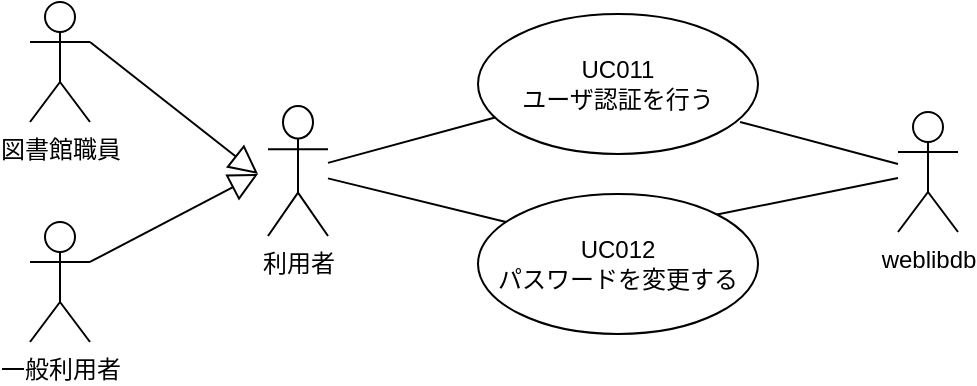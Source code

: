 <mxfile version="19.0.3" type="device" pages="4"><diagram id="E79Mts7xt68J3PyRKj1p" name="UC01：ユーザ認証機能"><mxGraphModel dx="1422" dy="875" grid="1" gridSize="10" guides="1" tooltips="1" connect="1" arrows="1" fold="1" page="1" pageScale="1" pageWidth="1100" pageHeight="850" math="0" shadow="0"><root><mxCell id="0"/><mxCell id="1" parent="0"/><mxCell id="qH5uKrCWJBk_L7eCXfKu-8" value="" style="edgeStyle=none;rounded=0;orthogonalLoop=1;jettySize=auto;html=1;endArrow=none;endFill=0;" edge="1" parent="1" source="Dov5Gk3bJ1---N88IWM_-1" target="Dov5Gk3bJ1---N88IWM_-2"><mxGeometry relative="1" as="geometry"/></mxCell><mxCell id="qH5uKrCWJBk_L7eCXfKu-26" style="edgeStyle=none;rounded=0;orthogonalLoop=1;jettySize=auto;html=1;entryX=0.1;entryY=0.2;entryDx=0;entryDy=0;entryPerimeter=0;endArrow=none;endFill=0;" edge="1" parent="1" source="Dov5Gk3bJ1---N88IWM_-1" target="qH5uKrCWJBk_L7eCXfKu-23"><mxGeometry relative="1" as="geometry"/></mxCell><mxCell id="Dov5Gk3bJ1---N88IWM_-1" value="利用者" style="shape=umlActor;verticalLabelPosition=bottom;verticalAlign=top;html=1;" vertex="1" parent="1"><mxGeometry x="345" y="126" width="30" height="65" as="geometry"/></mxCell><mxCell id="Dov5Gk3bJ1---N88IWM_-2" value="UC011&lt;br&gt;ユーザ認証を行う" style="ellipse;whiteSpace=wrap;html=1;shadow=0;sketch=0;gradientColor=#ffffff;" vertex="1" parent="1"><mxGeometry x="450" y="80" width="140" height="70" as="geometry"/></mxCell><mxCell id="qH5uKrCWJBk_L7eCXfKu-1" value="図書館職員" style="shape=umlActor;verticalLabelPosition=bottom;verticalAlign=top;html=1;shadow=0;sketch=0;gradientColor=#ffffff;" vertex="1" parent="1"><mxGeometry x="226" y="74" width="30" height="60" as="geometry"/></mxCell><mxCell id="qH5uKrCWJBk_L7eCXfKu-4" value="一般利用者" style="shape=umlActor;verticalLabelPosition=bottom;verticalAlign=top;html=1;shadow=0;sketch=0;gradientColor=#ffffff;" vertex="1" parent="1"><mxGeometry x="226" y="184" width="30" height="60" as="geometry"/></mxCell><mxCell id="qH5uKrCWJBk_L7eCXfKu-6" value="" style="endArrow=block;endFill=0;endSize=12;html=1;rounded=0;exitX=1;exitY=0.333;exitDx=0;exitDy=0;exitPerimeter=0;" edge="1" parent="1" source="qH5uKrCWJBk_L7eCXfKu-1"><mxGeometry width="160" relative="1" as="geometry"><mxPoint x="250" y="100" as="sourcePoint"/><mxPoint x="340" y="160" as="targetPoint"/></mxGeometry></mxCell><mxCell id="qH5uKrCWJBk_L7eCXfKu-7" value="" style="endArrow=block;endFill=0;endSize=12;html=1;rounded=0;exitX=1;exitY=0.333;exitDx=0;exitDy=0;exitPerimeter=0;" edge="1" parent="1" source="qH5uKrCWJBk_L7eCXfKu-4"><mxGeometry width="160" relative="1" as="geometry"><mxPoint x="630" y="420" as="sourcePoint"/><mxPoint x="340" y="160" as="targetPoint"/></mxGeometry></mxCell><mxCell id="qH5uKrCWJBk_L7eCXfKu-13" style="edgeStyle=none;rounded=0;orthogonalLoop=1;jettySize=auto;html=1;entryX=0.936;entryY=0.771;entryDx=0;entryDy=0;endArrow=none;endFill=0;entryPerimeter=0;" edge="1" parent="1" source="qH5uKrCWJBk_L7eCXfKu-9" target="Dov5Gk3bJ1---N88IWM_-2"><mxGeometry relative="1" as="geometry"/></mxCell><mxCell id="qH5uKrCWJBk_L7eCXfKu-27" style="edgeStyle=none;rounded=0;orthogonalLoop=1;jettySize=auto;html=1;entryX=1;entryY=0;entryDx=0;entryDy=0;endArrow=none;endFill=0;" edge="1" parent="1" source="qH5uKrCWJBk_L7eCXfKu-9" target="qH5uKrCWJBk_L7eCXfKu-23"><mxGeometry relative="1" as="geometry"/></mxCell><mxCell id="qH5uKrCWJBk_L7eCXfKu-9" value="weblibdb" style="shape=umlActor;verticalLabelPosition=bottom;verticalAlign=top;html=1;shadow=0;sketch=0;gradientColor=#ffffff;" vertex="1" parent="1"><mxGeometry x="660" y="129" width="30" height="60" as="geometry"/></mxCell><mxCell id="qH5uKrCWJBk_L7eCXfKu-23" value="UC012&lt;br&gt;パスワードを変更する" style="ellipse;whiteSpace=wrap;html=1;shadow=0;sketch=0;gradientColor=#ffffff;" vertex="1" parent="1"><mxGeometry x="450" y="170" width="140" height="70" as="geometry"/></mxCell></root></mxGraphModel></diagram><diagram id="Mk1-42kypsF4THv5X2RK" name="UC02：利用者管理機能"><mxGraphModel dx="1422" dy="875" grid="1" gridSize="10" guides="1" tooltips="1" connect="1" arrows="1" fold="1" page="1" pageScale="1" pageWidth="1100" pageHeight="850" math="0" shadow="0"><root><mxCell id="0"/><mxCell id="1" parent="0"/><mxCell id="4IcZFwLEnwaGH2Uy1l0t-1" value="UC024&lt;br&gt;利用者を登録する" style="ellipse;whiteSpace=wrap;html=1;" vertex="1" parent="1"><mxGeometry x="250" y="63" width="140" height="70" as="geometry"/></mxCell><mxCell id="4IcZFwLEnwaGH2Uy1l0t-2" value="UC021&lt;br&gt;利用者を検索する" style="ellipse;whiteSpace=wrap;html=1;" vertex="1" parent="1"><mxGeometry x="239" y="249" width="140" height="70" as="geometry"/></mxCell><mxCell id="4IcZFwLEnwaGH2Uy1l0t-3" value="UC022&lt;br&gt;利用者を更新する" style="ellipse;whiteSpace=wrap;html=1;" vertex="1" parent="1"><mxGeometry x="409" y="109" width="140" height="70" as="geometry"/></mxCell><mxCell id="4IcZFwLEnwaGH2Uy1l0t-4" value="UC023&lt;br&gt;利用者を削除する" style="ellipse;whiteSpace=wrap;html=1;" vertex="1" parent="1"><mxGeometry x="409" y="205" width="140" height="70" as="geometry"/></mxCell><mxCell id="4IcZFwLEnwaGH2Uy1l0t-5" value="Extends" style="endArrow=block;endSize=16;endFill=0;html=1;rounded=0;dashed=1;exitX=0.736;exitY=0.029;exitDx=0;exitDy=0;exitPerimeter=0;entryX=0;entryY=1;entryDx=0;entryDy=0;" edge="1" parent="1" source="4IcZFwLEnwaGH2Uy1l0t-2" target="4IcZFwLEnwaGH2Uy1l0t-3"><mxGeometry width="160" relative="1" as="geometry"><mxPoint x="429" y="109" as="sourcePoint"/><mxPoint x="589" y="109" as="targetPoint"/></mxGeometry></mxCell><mxCell id="4IcZFwLEnwaGH2Uy1l0t-6" value="Extends" style="endArrow=block;endSize=16;endFill=0;html=1;rounded=0;dashed=1;exitX=1.014;exitY=0.371;exitDx=0;exitDy=0;exitPerimeter=0;entryX=0.064;entryY=0.814;entryDx=0;entryDy=0;entryPerimeter=0;" edge="1" parent="1" source="4IcZFwLEnwaGH2Uy1l0t-2" target="4IcZFwLEnwaGH2Uy1l0t-4"><mxGeometry x="0.281" y="-13" width="160" relative="1" as="geometry"><mxPoint x="429" y="109" as="sourcePoint"/><mxPoint x="429" y="289" as="targetPoint"/><mxPoint as="offset"/></mxGeometry></mxCell><mxCell id="4IcZFwLEnwaGH2Uy1l0t-7" style="edgeStyle=none;rounded=0;orthogonalLoop=1;jettySize=auto;html=1;endArrow=none;endFill=0;" edge="1" parent="1" source="4IcZFwLEnwaGH2Uy1l0t-9"><mxGeometry relative="1" as="geometry"><mxPoint x="249" y="109" as="targetPoint"/></mxGeometry></mxCell><mxCell id="4IcZFwLEnwaGH2Uy1l0t-8" style="edgeStyle=none;rounded=0;orthogonalLoop=1;jettySize=auto;html=1;entryX=0;entryY=0.5;entryDx=0;entryDy=0;endArrow=none;endFill=0;" edge="1" parent="1" source="4IcZFwLEnwaGH2Uy1l0t-9" target="4IcZFwLEnwaGH2Uy1l0t-2"><mxGeometry relative="1" as="geometry"/></mxCell><mxCell id="4IcZFwLEnwaGH2Uy1l0t-9" value="利用者" style="shape=umlActor;verticalLabelPosition=bottom;verticalAlign=top;html=1;" vertex="1" parent="1"><mxGeometry x="160" y="169" width="30" height="60" as="geometry"/></mxCell><mxCell id="4IcZFwLEnwaGH2Uy1l0t-10" style="edgeStyle=none;rounded=0;orthogonalLoop=1;jettySize=auto;html=1;entryX=1;entryY=0.5;entryDx=0;entryDy=0;endArrow=none;endFill=0;" edge="1" parent="1" source="4IcZFwLEnwaGH2Uy1l0t-14" target="4IcZFwLEnwaGH2Uy1l0t-3"><mxGeometry relative="1" as="geometry"/></mxCell><mxCell id="4IcZFwLEnwaGH2Uy1l0t-11" style="edgeStyle=none;rounded=0;orthogonalLoop=1;jettySize=auto;html=1;entryX=1;entryY=0.5;entryDx=0;entryDy=0;endArrow=none;endFill=0;" edge="1" parent="1" source="4IcZFwLEnwaGH2Uy1l0t-14" target="4IcZFwLEnwaGH2Uy1l0t-4"><mxGeometry relative="1" as="geometry"/></mxCell><mxCell id="4IcZFwLEnwaGH2Uy1l0t-12" style="edgeStyle=none;rounded=0;orthogonalLoop=1;jettySize=auto;html=1;entryX=1;entryY=1;entryDx=0;entryDy=0;endArrow=none;endFill=0;" edge="1" parent="1" source="4IcZFwLEnwaGH2Uy1l0t-14" target="4IcZFwLEnwaGH2Uy1l0t-2"><mxGeometry relative="1" as="geometry"><Array as="points"><mxPoint x="599" y="309"/></Array></mxGeometry></mxCell><mxCell id="4IcZFwLEnwaGH2Uy1l0t-13" style="edgeStyle=none;rounded=0;orthogonalLoop=1;jettySize=auto;html=1;entryX=1;entryY=0.5;entryDx=0;entryDy=0;endArrow=none;endFill=0;" edge="1" parent="1" source="4IcZFwLEnwaGH2Uy1l0t-14" target="4IcZFwLEnwaGH2Uy1l0t-1"><mxGeometry relative="1" as="geometry"><Array as="points"><mxPoint x="599" y="98"/></Array></mxGeometry></mxCell><mxCell id="4IcZFwLEnwaGH2Uy1l0t-14" value="weblibdb" style="shape=umlActor;verticalLabelPosition=bottom;verticalAlign=top;html=1;" vertex="1" parent="1"><mxGeometry x="690" y="169" width="30" height="60" as="geometry"/></mxCell><mxCell id="izRaD0UV3nwtc9agUR40-1" value="一般利用者は、UC022とUC024が許可されている。" style="shape=note;whiteSpace=wrap;html=1;backgroundOutline=1;darkOpacity=0.05;shadow=0;sketch=0;gradientColor=#ffffff;size=20;" vertex="1" parent="1"><mxGeometry x="270" y="375" width="320" height="50" as="geometry"/></mxCell></root></mxGraphModel></diagram><diagram id="9bb4WxJ4NTkK1pEGhtCU" name="UC03：資料管理"><mxGraphModel dx="1422" dy="875" grid="1" gridSize="10" guides="1" tooltips="1" connect="1" arrows="1" fold="1" page="1" pageScale="1" pageWidth="1100" pageHeight="850" math="0" shadow="0"><root><mxCell id="0"/><mxCell id="1" parent="0"/><mxCell id="pRghYCN9hHpiadFfyEcC-1" value="UC034&lt;br&gt;資料を登録する" style="ellipse;whiteSpace=wrap;html=1;" vertex="1" parent="1"><mxGeometry x="250" y="63" width="140" height="70" as="geometry"/></mxCell><mxCell id="pRghYCN9hHpiadFfyEcC-2" value="UC031&lt;br&gt;資料を検索する" style="ellipse;whiteSpace=wrap;html=1;" vertex="1" parent="1"><mxGeometry x="239" y="249" width="140" height="70" as="geometry"/></mxCell><mxCell id="pRghYCN9hHpiadFfyEcC-3" value="UC032&lt;br&gt;資料を更新する" style="ellipse;whiteSpace=wrap;html=1;" vertex="1" parent="1"><mxGeometry x="409" y="109" width="140" height="70" as="geometry"/></mxCell><mxCell id="pRghYCN9hHpiadFfyEcC-4" value="UC033&lt;br&gt;資料を削除する" style="ellipse;whiteSpace=wrap;html=1;" vertex="1" parent="1"><mxGeometry x="409" y="205" width="140" height="70" as="geometry"/></mxCell><mxCell id="pRghYCN9hHpiadFfyEcC-5" value="Extends" style="endArrow=block;endSize=16;endFill=0;html=1;rounded=0;dashed=1;exitX=0.736;exitY=0.029;exitDx=0;exitDy=0;exitPerimeter=0;entryX=0;entryY=1;entryDx=0;entryDy=0;" edge="1" parent="1" source="pRghYCN9hHpiadFfyEcC-2" target="pRghYCN9hHpiadFfyEcC-3"><mxGeometry width="160" relative="1" as="geometry"><mxPoint x="429" y="109" as="sourcePoint"/><mxPoint x="589" y="109" as="targetPoint"/></mxGeometry></mxCell><mxCell id="pRghYCN9hHpiadFfyEcC-6" value="Extends" style="endArrow=block;endSize=16;endFill=0;html=1;rounded=0;dashed=1;exitX=1.014;exitY=0.371;exitDx=0;exitDy=0;exitPerimeter=0;entryX=0.064;entryY=0.814;entryDx=0;entryDy=0;entryPerimeter=0;" edge="1" parent="1" source="pRghYCN9hHpiadFfyEcC-2" target="pRghYCN9hHpiadFfyEcC-4"><mxGeometry x="0.281" y="-13" width="160" relative="1" as="geometry"><mxPoint x="429" y="109" as="sourcePoint"/><mxPoint x="429" y="289" as="targetPoint"/><mxPoint as="offset"/></mxGeometry></mxCell><mxCell id="pRghYCN9hHpiadFfyEcC-7" style="edgeStyle=none;rounded=0;orthogonalLoop=1;jettySize=auto;html=1;endArrow=none;endFill=0;" edge="1" parent="1" source="pRghYCN9hHpiadFfyEcC-9"><mxGeometry relative="1" as="geometry"><mxPoint x="249" y="109" as="targetPoint"/></mxGeometry></mxCell><mxCell id="pRghYCN9hHpiadFfyEcC-8" style="edgeStyle=none;rounded=0;orthogonalLoop=1;jettySize=auto;html=1;entryX=0;entryY=0.5;entryDx=0;entryDy=0;endArrow=none;endFill=0;" edge="1" parent="1" source="pRghYCN9hHpiadFfyEcC-9" target="pRghYCN9hHpiadFfyEcC-2"><mxGeometry relative="1" as="geometry"/></mxCell><mxCell id="pRghYCN9hHpiadFfyEcC-9" value="利用者" style="shape=umlActor;verticalLabelPosition=bottom;verticalAlign=top;html=1;" vertex="1" parent="1"><mxGeometry x="160" y="169" width="30" height="60" as="geometry"/></mxCell><mxCell id="pRghYCN9hHpiadFfyEcC-10" style="edgeStyle=none;rounded=0;orthogonalLoop=1;jettySize=auto;html=1;entryX=1;entryY=0.5;entryDx=0;entryDy=0;endArrow=none;endFill=0;" edge="1" parent="1" source="pRghYCN9hHpiadFfyEcC-14" target="pRghYCN9hHpiadFfyEcC-3"><mxGeometry relative="1" as="geometry"/></mxCell><mxCell id="pRghYCN9hHpiadFfyEcC-11" style="edgeStyle=none;rounded=0;orthogonalLoop=1;jettySize=auto;html=1;entryX=1;entryY=0.5;entryDx=0;entryDy=0;endArrow=none;endFill=0;" edge="1" parent="1" source="pRghYCN9hHpiadFfyEcC-14" target="pRghYCN9hHpiadFfyEcC-4"><mxGeometry relative="1" as="geometry"/></mxCell><mxCell id="pRghYCN9hHpiadFfyEcC-12" style="edgeStyle=none;rounded=0;orthogonalLoop=1;jettySize=auto;html=1;entryX=1;entryY=1;entryDx=0;entryDy=0;endArrow=none;endFill=0;" edge="1" parent="1" source="pRghYCN9hHpiadFfyEcC-14" target="pRghYCN9hHpiadFfyEcC-2"><mxGeometry relative="1" as="geometry"><Array as="points"><mxPoint x="599" y="309"/></Array></mxGeometry></mxCell><mxCell id="pRghYCN9hHpiadFfyEcC-13" style="edgeStyle=none;rounded=0;orthogonalLoop=1;jettySize=auto;html=1;entryX=1;entryY=0.5;entryDx=0;entryDy=0;endArrow=none;endFill=0;" edge="1" parent="1" source="pRghYCN9hHpiadFfyEcC-14" target="pRghYCN9hHpiadFfyEcC-1"><mxGeometry relative="1" as="geometry"><Array as="points"><mxPoint x="599" y="98"/></Array></mxGeometry></mxCell><mxCell id="pRghYCN9hHpiadFfyEcC-14" value="weblibdb" style="shape=umlActor;verticalLabelPosition=bottom;verticalAlign=top;html=1;" vertex="1" parent="1"><mxGeometry x="690" y="169" width="30" height="60" as="geometry"/></mxCell><mxCell id="c7uRT9yo_f5_rk7kukiN-1" value="一般利用者は、UC031のみが許可されている。" style="shape=note;whiteSpace=wrap;html=1;backgroundOutline=1;darkOpacity=0.05;shadow=0;sketch=0;gradientColor=#ffffff;size=20;" vertex="1" parent="1"><mxGeometry x="270" y="375" width="320" height="50" as="geometry"/></mxCell></root></mxGraphModel></diagram><diagram id="J6Pzpa54xeTmRUyK1SOZ" name="UC04：カウンター業務"><mxGraphModel dx="1422" dy="875" grid="1" gridSize="10" guides="1" tooltips="1" connect="1" arrows="1" fold="1" page="1" pageScale="1" pageWidth="1100" pageHeight="850" math="0" shadow="0"><root><mxCell id="0"/><mxCell id="1" parent="0"/><mxCell id="3tlqEcJxfpYYtScrQa7V-5" style="edgeStyle=none;rounded=0;orthogonalLoop=1;jettySize=auto;html=1;entryX=0;entryY=0.5;entryDx=0;entryDy=0;endArrow=none;endFill=0;" edge="1" parent="1" source="h9f2tIRNV9Pb5enw_Fwf-1" target="h9f2tIRNV9Pb5enw_Fwf-2"><mxGeometry relative="1" as="geometry"/></mxCell><mxCell id="3tlqEcJxfpYYtScrQa7V-6" style="edgeStyle=none;rounded=0;orthogonalLoop=1;jettySize=auto;html=1;entryX=0;entryY=0.5;entryDx=0;entryDy=0;endArrow=none;endFill=0;" edge="1" parent="1" source="h9f2tIRNV9Pb5enw_Fwf-1" target="3tlqEcJxfpYYtScrQa7V-1"><mxGeometry relative="1" as="geometry"/></mxCell><mxCell id="h9f2tIRNV9Pb5enw_Fwf-1" value="利用者" style="shape=umlActor;verticalLabelPosition=bottom;verticalAlign=top;html=1;shadow=0;sketch=0;gradientColor=#ffffff;" vertex="1" parent="1"><mxGeometry x="266" y="210" width="30" height="60" as="geometry"/></mxCell><mxCell id="h9f2tIRNV9Pb5enw_Fwf-2" value="UC041&lt;br&gt;貸出処理を行う" style="ellipse;whiteSpace=wrap;html=1;shadow=0;sketch=0;gradientColor=#ffffff;" vertex="1" parent="1"><mxGeometry x="370" y="165" width="140" height="70" as="geometry"/></mxCell><mxCell id="3tlqEcJxfpYYtScrQa7V-1" value="UC042&lt;br&gt;返却処理を行う" style="ellipse;whiteSpace=wrap;html=1;shadow=0;sketch=0;gradientColor=#ffffff;" vertex="1" parent="1"><mxGeometry x="370" y="245" width="140" height="70" as="geometry"/></mxCell><mxCell id="3tlqEcJxfpYYtScrQa7V-7" style="edgeStyle=none;rounded=0;orthogonalLoop=1;jettySize=auto;html=1;entryX=1;entryY=0.5;entryDx=0;entryDy=0;endArrow=none;endFill=0;" edge="1" parent="1" source="3tlqEcJxfpYYtScrQa7V-2" target="h9f2tIRNV9Pb5enw_Fwf-2"><mxGeometry relative="1" as="geometry"/></mxCell><mxCell id="3tlqEcJxfpYYtScrQa7V-8" style="edgeStyle=none;rounded=0;orthogonalLoop=1;jettySize=auto;html=1;entryX=1;entryY=0.5;entryDx=0;entryDy=0;endArrow=none;endFill=0;" edge="1" parent="1" source="3tlqEcJxfpYYtScrQa7V-2" target="3tlqEcJxfpYYtScrQa7V-1"><mxGeometry relative="1" as="geometry"/></mxCell><mxCell id="3tlqEcJxfpYYtScrQa7V-2" value="weblibdb" style="shape=umlActor;verticalLabelPosition=bottom;verticalAlign=top;html=1;shadow=0;sketch=0;gradientColor=#ffffff;" vertex="1" parent="1"><mxGeometry x="586" y="210" width="30" height="60" as="geometry"/></mxCell></root></mxGraphModel></diagram></mxfile>
